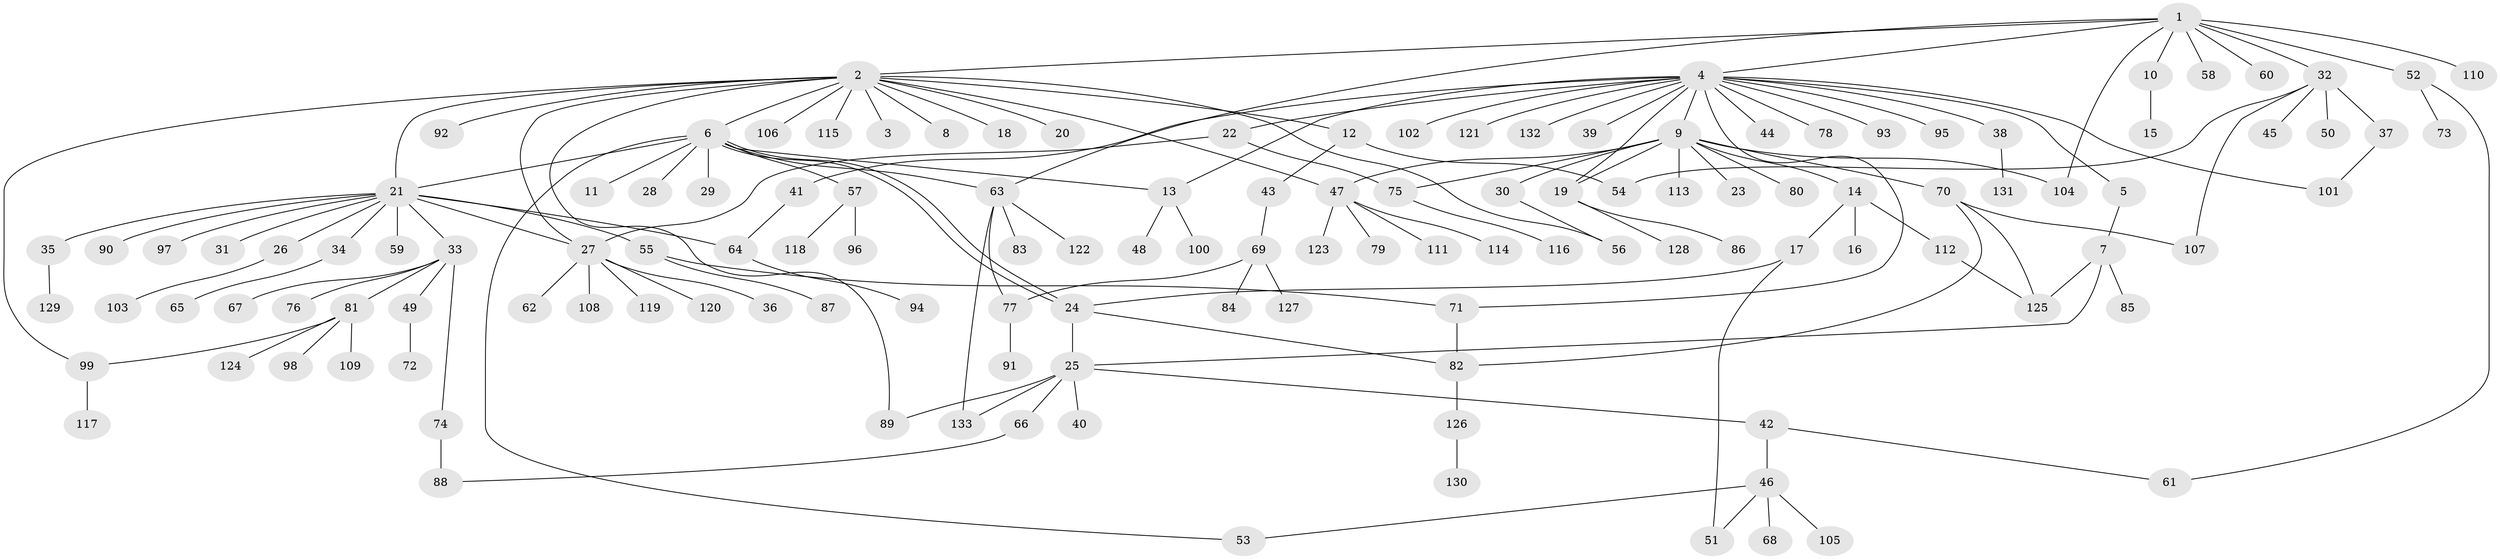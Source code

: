 // coarse degree distribution, {1: 0.6881720430107527, 2: 0.16129032258064516, 7: 0.021505376344086023, 6: 0.021505376344086023, 3: 0.010752688172043012, 5: 0.053763440860215055, 24: 0.010752688172043012, 11: 0.021505376344086023, 20: 0.010752688172043012}
// Generated by graph-tools (version 1.1) at 2025/51/03/04/25 21:51:30]
// undirected, 133 vertices, 162 edges
graph export_dot {
graph [start="1"]
  node [color=gray90,style=filled];
  1;
  2;
  3;
  4;
  5;
  6;
  7;
  8;
  9;
  10;
  11;
  12;
  13;
  14;
  15;
  16;
  17;
  18;
  19;
  20;
  21;
  22;
  23;
  24;
  25;
  26;
  27;
  28;
  29;
  30;
  31;
  32;
  33;
  34;
  35;
  36;
  37;
  38;
  39;
  40;
  41;
  42;
  43;
  44;
  45;
  46;
  47;
  48;
  49;
  50;
  51;
  52;
  53;
  54;
  55;
  56;
  57;
  58;
  59;
  60;
  61;
  62;
  63;
  64;
  65;
  66;
  67;
  68;
  69;
  70;
  71;
  72;
  73;
  74;
  75;
  76;
  77;
  78;
  79;
  80;
  81;
  82;
  83;
  84;
  85;
  86;
  87;
  88;
  89;
  90;
  91;
  92;
  93;
  94;
  95;
  96;
  97;
  98;
  99;
  100;
  101;
  102;
  103;
  104;
  105;
  106;
  107;
  108;
  109;
  110;
  111;
  112;
  113;
  114;
  115;
  116;
  117;
  118;
  119;
  120;
  121;
  122;
  123;
  124;
  125;
  126;
  127;
  128;
  129;
  130;
  131;
  132;
  133;
  1 -- 2;
  1 -- 4;
  1 -- 10;
  1 -- 32;
  1 -- 52;
  1 -- 58;
  1 -- 60;
  1 -- 63;
  1 -- 104;
  1 -- 110;
  2 -- 3;
  2 -- 6;
  2 -- 8;
  2 -- 12;
  2 -- 18;
  2 -- 20;
  2 -- 21;
  2 -- 27;
  2 -- 47;
  2 -- 56;
  2 -- 89;
  2 -- 92;
  2 -- 99;
  2 -- 106;
  2 -- 115;
  4 -- 5;
  4 -- 9;
  4 -- 13;
  4 -- 19;
  4 -- 22;
  4 -- 38;
  4 -- 39;
  4 -- 41;
  4 -- 44;
  4 -- 71;
  4 -- 78;
  4 -- 93;
  4 -- 95;
  4 -- 101;
  4 -- 102;
  4 -- 121;
  4 -- 132;
  5 -- 7;
  6 -- 11;
  6 -- 13;
  6 -- 21;
  6 -- 24;
  6 -- 24;
  6 -- 28;
  6 -- 29;
  6 -- 53;
  6 -- 57;
  6 -- 63;
  7 -- 25;
  7 -- 85;
  7 -- 125;
  9 -- 14;
  9 -- 19;
  9 -- 23;
  9 -- 30;
  9 -- 47;
  9 -- 70;
  9 -- 75;
  9 -- 80;
  9 -- 104;
  9 -- 113;
  10 -- 15;
  12 -- 43;
  12 -- 54;
  13 -- 48;
  13 -- 100;
  14 -- 16;
  14 -- 17;
  14 -- 112;
  17 -- 24;
  17 -- 51;
  19 -- 86;
  19 -- 128;
  21 -- 26;
  21 -- 27;
  21 -- 31;
  21 -- 33;
  21 -- 34;
  21 -- 35;
  21 -- 55;
  21 -- 59;
  21 -- 64;
  21 -- 90;
  21 -- 97;
  22 -- 27;
  22 -- 75;
  24 -- 25;
  24 -- 82;
  25 -- 40;
  25 -- 42;
  25 -- 66;
  25 -- 89;
  25 -- 133;
  26 -- 103;
  27 -- 36;
  27 -- 62;
  27 -- 108;
  27 -- 119;
  27 -- 120;
  30 -- 56;
  32 -- 37;
  32 -- 45;
  32 -- 50;
  32 -- 54;
  32 -- 107;
  33 -- 49;
  33 -- 67;
  33 -- 74;
  33 -- 76;
  33 -- 81;
  34 -- 65;
  35 -- 129;
  37 -- 101;
  38 -- 131;
  41 -- 64;
  42 -- 46;
  42 -- 61;
  43 -- 69;
  46 -- 51;
  46 -- 53;
  46 -- 68;
  46 -- 105;
  47 -- 79;
  47 -- 111;
  47 -- 114;
  47 -- 123;
  49 -- 72;
  52 -- 61;
  52 -- 73;
  55 -- 71;
  55 -- 87;
  57 -- 96;
  57 -- 118;
  63 -- 77;
  63 -- 83;
  63 -- 122;
  63 -- 133;
  64 -- 94;
  66 -- 88;
  69 -- 77;
  69 -- 84;
  69 -- 127;
  70 -- 82;
  70 -- 107;
  70 -- 125;
  71 -- 82;
  74 -- 88;
  75 -- 116;
  77 -- 91;
  81 -- 98;
  81 -- 99;
  81 -- 109;
  81 -- 124;
  82 -- 126;
  99 -- 117;
  112 -- 125;
  126 -- 130;
}

